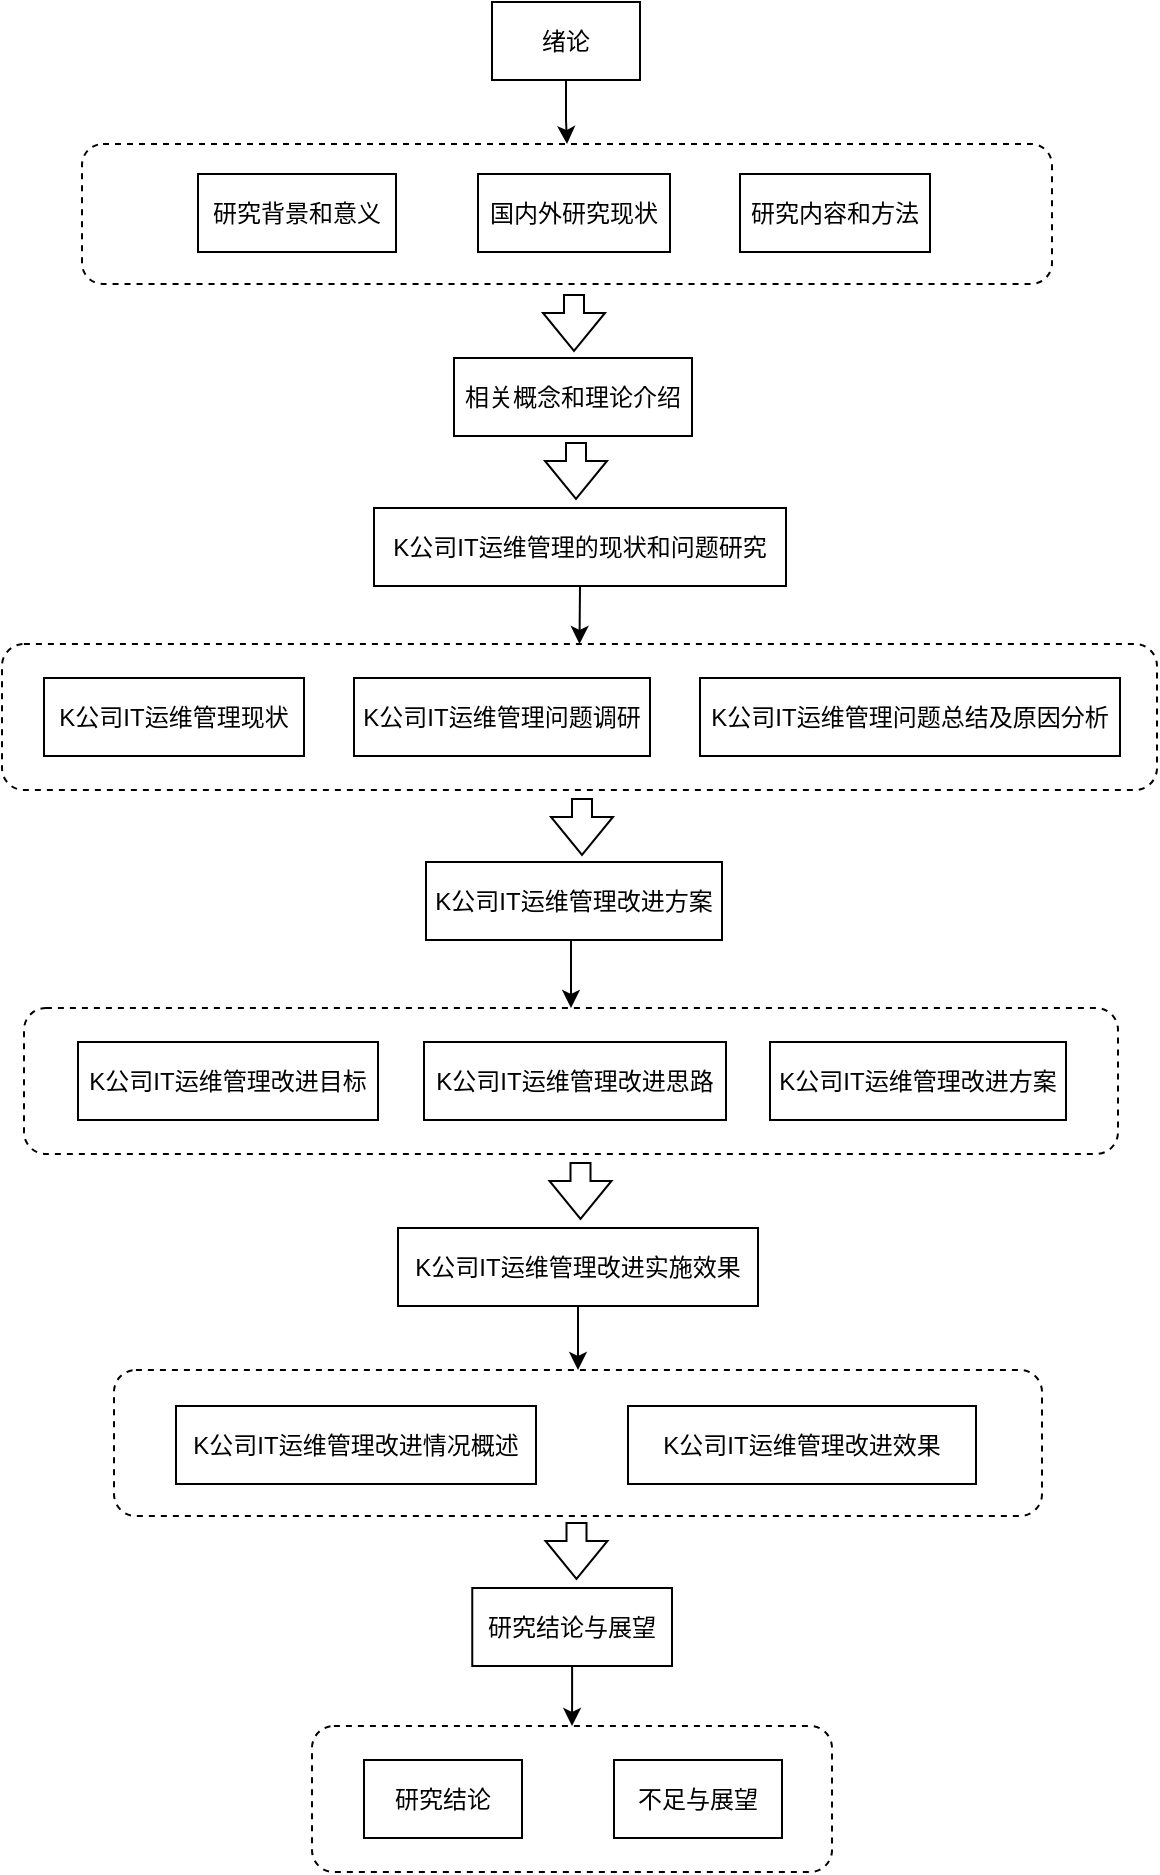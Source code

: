 <mxfile version="21.3.7" type="github">
  <diagram name="第 1 页" id="5nfiAcH3a8hfUNFr2KXr">
    <mxGraphModel dx="1905" dy="939" grid="0" gridSize="10" guides="1" tooltips="1" connect="1" arrows="1" fold="1" page="0" pageScale="1" pageWidth="826" pageHeight="1169" math="0" shadow="0">
      <root>
        <mxCell id="0" />
        <mxCell id="1" parent="0" />
        <mxCell id="buEf3MoVesZdlT2kTQ1f-24" value="" style="rounded=1;whiteSpace=wrap;html=1;dashed=1;" vertex="1" parent="1">
          <mxGeometry x="305" y="950" width="260" height="73" as="geometry" />
        </mxCell>
        <mxCell id="buEf3MoVesZdlT2kTQ1f-23" value="" style="rounded=1;whiteSpace=wrap;html=1;dashed=1;" vertex="1" parent="1">
          <mxGeometry x="206" y="772" width="464" height="73" as="geometry" />
        </mxCell>
        <mxCell id="buEf3MoVesZdlT2kTQ1f-22" value="" style="rounded=1;whiteSpace=wrap;html=1;dashed=1;" vertex="1" parent="1">
          <mxGeometry x="161" y="591" width="547" height="73" as="geometry" />
        </mxCell>
        <mxCell id="buEf3MoVesZdlT2kTQ1f-21" value="" style="rounded=1;whiteSpace=wrap;html=1;dashed=1;" vertex="1" parent="1">
          <mxGeometry x="150" y="409" width="577.5" height="73" as="geometry" />
        </mxCell>
        <mxCell id="buEf3MoVesZdlT2kTQ1f-20" value="" style="rounded=1;whiteSpace=wrap;html=1;dashed=1;" vertex="1" parent="1">
          <mxGeometry x="190" y="159" width="485" height="70" as="geometry" />
        </mxCell>
        <mxCell id="buEf3MoVesZdlT2kTQ1f-27" style="edgeStyle=orthogonalEdgeStyle;rounded=0;orthogonalLoop=1;jettySize=auto;html=1;entryX=0.5;entryY=0;entryDx=0;entryDy=0;" edge="1" parent="1" source="buEf3MoVesZdlT2kTQ1f-1" target="buEf3MoVesZdlT2kTQ1f-20">
          <mxGeometry relative="1" as="geometry" />
        </mxCell>
        <mxCell id="buEf3MoVesZdlT2kTQ1f-1" value="绪论" style="rounded=0;whiteSpace=wrap;html=1;" vertex="1" parent="1">
          <mxGeometry x="395" y="88" width="74" height="39" as="geometry" />
        </mxCell>
        <mxCell id="buEf3MoVesZdlT2kTQ1f-2" value="研究内容和方法" style="rounded=0;whiteSpace=wrap;html=1;" vertex="1" parent="1">
          <mxGeometry x="519" y="174" width="95" height="39" as="geometry" />
        </mxCell>
        <mxCell id="buEf3MoVesZdlT2kTQ1f-3" value="国内外研究现状" style="rounded=0;whiteSpace=wrap;html=1;" vertex="1" parent="1">
          <mxGeometry x="388" y="174" width="96" height="39" as="geometry" />
        </mxCell>
        <mxCell id="buEf3MoVesZdlT2kTQ1f-4" value="研究背景和意义" style="rounded=0;whiteSpace=wrap;html=1;" vertex="1" parent="1">
          <mxGeometry x="248" y="174" width="99" height="39" as="geometry" />
        </mxCell>
        <mxCell id="buEf3MoVesZdlT2kTQ1f-5" value="相关概念和理论介绍" style="rounded=0;whiteSpace=wrap;html=1;" vertex="1" parent="1">
          <mxGeometry x="376" y="266" width="119" height="39" as="geometry" />
        </mxCell>
        <mxCell id="buEf3MoVesZdlT2kTQ1f-29" style="edgeStyle=orthogonalEdgeStyle;rounded=0;orthogonalLoop=1;jettySize=auto;html=1;exitX=0.5;exitY=1;exitDx=0;exitDy=0;entryX=0.5;entryY=0;entryDx=0;entryDy=0;" edge="1" parent="1" source="buEf3MoVesZdlT2kTQ1f-6" target="buEf3MoVesZdlT2kTQ1f-21">
          <mxGeometry relative="1" as="geometry" />
        </mxCell>
        <mxCell id="buEf3MoVesZdlT2kTQ1f-6" value="&lt;p class=&quot;MsoNormal&quot;&gt;&lt;font style=&quot;font-size: 12px;&quot;&gt;K公司IT运维管理的现状和问题&lt;font style=&quot;&quot;&gt;研究&lt;/font&gt;&lt;/font&gt;&lt;/p&gt;" style="rounded=0;whiteSpace=wrap;html=1;" vertex="1" parent="1">
          <mxGeometry x="336" y="341" width="206" height="39" as="geometry" />
        </mxCell>
        <mxCell id="buEf3MoVesZdlT2kTQ1f-7" value="&lt;p class=&quot;MsoNormal&quot;&gt;&lt;font style=&quot;font-size: 12px;&quot;&gt;K公司IT运维管理现状&lt;/font&gt;&lt;/p&gt;" style="rounded=0;whiteSpace=wrap;html=1;" vertex="1" parent="1">
          <mxGeometry x="171" y="426" width="130" height="39" as="geometry" />
        </mxCell>
        <mxCell id="buEf3MoVesZdlT2kTQ1f-8" value="&lt;p class=&quot;MsoNormal&quot;&gt;&lt;font style=&quot;font-size: 12px;&quot;&gt;K公司IT运维管理问题调研&lt;/font&gt;&lt;/p&gt;" style="rounded=0;whiteSpace=wrap;html=1;" vertex="1" parent="1">
          <mxGeometry x="326" y="426" width="148" height="39" as="geometry" />
        </mxCell>
        <mxCell id="buEf3MoVesZdlT2kTQ1f-9" value="&lt;p class=&quot;MsoNormal&quot;&gt;&lt;font style=&quot;font-size: 12px;&quot;&gt;K公司IT运维管理问题总结及原因分析&lt;/font&gt;&lt;/p&gt;" style="rounded=0;whiteSpace=wrap;html=1;" vertex="1" parent="1">
          <mxGeometry x="499" y="426" width="210" height="39" as="geometry" />
        </mxCell>
        <mxCell id="buEf3MoVesZdlT2kTQ1f-32" style="edgeStyle=orthogonalEdgeStyle;rounded=0;orthogonalLoop=1;jettySize=auto;html=1;exitX=0.5;exitY=1;exitDx=0;exitDy=0;entryX=0.5;entryY=0;entryDx=0;entryDy=0;" edge="1" parent="1" source="buEf3MoVesZdlT2kTQ1f-10" target="buEf3MoVesZdlT2kTQ1f-22">
          <mxGeometry relative="1" as="geometry" />
        </mxCell>
        <mxCell id="buEf3MoVesZdlT2kTQ1f-10" value="&lt;p class=&quot;MsoNormal&quot;&gt;&lt;font style=&quot;font-size: 12px;&quot;&gt;K公司IT运维管理改进方案&lt;/font&gt;&lt;/p&gt;" style="rounded=0;whiteSpace=wrap;html=1;" vertex="1" parent="1">
          <mxGeometry x="362" y="518" width="148" height="39" as="geometry" />
        </mxCell>
        <mxCell id="buEf3MoVesZdlT2kTQ1f-11" value="&lt;p class=&quot;MsoNormal&quot;&gt;&lt;font style=&quot;font-size: 12px;&quot;&gt;K公司IT运维管理改进目标&lt;/font&gt;&lt;/p&gt;" style="rounded=0;whiteSpace=wrap;html=1;" vertex="1" parent="1">
          <mxGeometry x="188" y="608" width="150" height="39" as="geometry" />
        </mxCell>
        <mxCell id="buEf3MoVesZdlT2kTQ1f-12" value="&lt;p class=&quot;MsoNormal&quot;&gt;&lt;font style=&quot;font-size: 12px;&quot;&gt;K公司IT运维管理改进思路&lt;/font&gt;&lt;/p&gt;" style="rounded=0;whiteSpace=wrap;html=1;" vertex="1" parent="1">
          <mxGeometry x="361" y="608" width="151" height="39" as="geometry" />
        </mxCell>
        <mxCell id="buEf3MoVesZdlT2kTQ1f-13" value="&lt;p class=&quot;MsoNormal&quot;&gt;&lt;font style=&quot;font-size: 12px;&quot;&gt;K公司IT运维管理改进方案&lt;/font&gt;&lt;/p&gt;" style="rounded=0;whiteSpace=wrap;html=1;" vertex="1" parent="1">
          <mxGeometry x="534" y="608" width="148" height="39" as="geometry" />
        </mxCell>
        <mxCell id="buEf3MoVesZdlT2kTQ1f-33" style="edgeStyle=orthogonalEdgeStyle;rounded=0;orthogonalLoop=1;jettySize=auto;html=1;entryX=0.5;entryY=0;entryDx=0;entryDy=0;" edge="1" parent="1" source="buEf3MoVesZdlT2kTQ1f-14" target="buEf3MoVesZdlT2kTQ1f-23">
          <mxGeometry relative="1" as="geometry" />
        </mxCell>
        <mxCell id="buEf3MoVesZdlT2kTQ1f-14" value="&lt;p class=&quot;MsoNormal&quot;&gt;&lt;font style=&quot;font-size: 12px;&quot;&gt;K公司IT运维管理改进实施效果&lt;/font&gt;&lt;/p&gt;" style="rounded=0;whiteSpace=wrap;html=1;" vertex="1" parent="1">
          <mxGeometry x="348" y="701" width="180" height="39" as="geometry" />
        </mxCell>
        <mxCell id="buEf3MoVesZdlT2kTQ1f-15" value="&lt;p class=&quot;MsoNormal&quot;&gt;&lt;font style=&quot;font-size: 12px;&quot;&gt;K公司IT运维管理改进情况概述&lt;/font&gt;&lt;/p&gt;" style="rounded=0;whiteSpace=wrap;html=1;" vertex="1" parent="1">
          <mxGeometry x="237" y="790" width="180" height="39" as="geometry" />
        </mxCell>
        <mxCell id="buEf3MoVesZdlT2kTQ1f-16" value="&lt;p class=&quot;MsoNormal&quot;&gt;&lt;font style=&quot;font-size: 12px;&quot;&gt;K公司IT运维管理改进效果&lt;/font&gt;&lt;/p&gt;" style="rounded=0;whiteSpace=wrap;html=1;" vertex="1" parent="1">
          <mxGeometry x="463" y="790" width="174" height="39" as="geometry" />
        </mxCell>
        <mxCell id="buEf3MoVesZdlT2kTQ1f-34" style="edgeStyle=orthogonalEdgeStyle;rounded=0;orthogonalLoop=1;jettySize=auto;html=1;entryX=0.5;entryY=0;entryDx=0;entryDy=0;" edge="1" parent="1" source="buEf3MoVesZdlT2kTQ1f-17" target="buEf3MoVesZdlT2kTQ1f-24">
          <mxGeometry relative="1" as="geometry" />
        </mxCell>
        <mxCell id="buEf3MoVesZdlT2kTQ1f-17" value="&lt;p class=&quot;MsoNormal&quot;&gt;&lt;font style=&quot;font-size: 12px;&quot;&gt;研究结论与展望&lt;/font&gt;&lt;/p&gt;" style="rounded=0;whiteSpace=wrap;html=1;" vertex="1" parent="1">
          <mxGeometry x="385.13" y="881" width="99.87" height="39" as="geometry" />
        </mxCell>
        <mxCell id="buEf3MoVesZdlT2kTQ1f-18" value="&lt;p class=&quot;MsoNormal&quot;&gt;&lt;font style=&quot;font-size: 12px;&quot;&gt;研究结论&lt;/font&gt;&lt;/p&gt;" style="rounded=0;whiteSpace=wrap;html=1;" vertex="1" parent="1">
          <mxGeometry x="331" y="967" width="79" height="39" as="geometry" />
        </mxCell>
        <mxCell id="buEf3MoVesZdlT2kTQ1f-19" value="&lt;p class=&quot;MsoNormal&quot;&gt;&lt;font style=&quot;font-size: 12px;&quot;&gt;不足与展望&lt;/font&gt;&lt;/p&gt;" style="rounded=0;whiteSpace=wrap;html=1;" vertex="1" parent="1">
          <mxGeometry x="456" y="967" width="84" height="39" as="geometry" />
        </mxCell>
        <mxCell id="buEf3MoVesZdlT2kTQ1f-25" value="" style="shape=flexArrow;endArrow=classic;html=1;rounded=0;" edge="1" parent="1">
          <mxGeometry width="50" height="50" relative="1" as="geometry">
            <mxPoint x="437" y="308" as="sourcePoint" />
            <mxPoint x="437" y="337" as="targetPoint" />
          </mxGeometry>
        </mxCell>
        <mxCell id="buEf3MoVesZdlT2kTQ1f-28" value="" style="shape=flexArrow;endArrow=classic;html=1;rounded=0;" edge="1" parent="1">
          <mxGeometry width="50" height="50" relative="1" as="geometry">
            <mxPoint x="436" y="234" as="sourcePoint" />
            <mxPoint x="436" y="263" as="targetPoint" />
          </mxGeometry>
        </mxCell>
        <mxCell id="buEf3MoVesZdlT2kTQ1f-30" value="" style="shape=flexArrow;endArrow=classic;html=1;rounded=0;" edge="1" parent="1">
          <mxGeometry width="50" height="50" relative="1" as="geometry">
            <mxPoint x="440" y="486" as="sourcePoint" />
            <mxPoint x="440" y="515" as="targetPoint" />
          </mxGeometry>
        </mxCell>
        <mxCell id="buEf3MoVesZdlT2kTQ1f-31" value="" style="shape=flexArrow;endArrow=classic;html=1;rounded=0;" edge="1" parent="1">
          <mxGeometry width="50" height="50" relative="1" as="geometry">
            <mxPoint x="439.25" y="668" as="sourcePoint" />
            <mxPoint x="439.25" y="697" as="targetPoint" />
          </mxGeometry>
        </mxCell>
        <mxCell id="buEf3MoVesZdlT2kTQ1f-35" value="" style="shape=flexArrow;endArrow=classic;html=1;rounded=0;" edge="1" parent="1">
          <mxGeometry width="50" height="50" relative="1" as="geometry">
            <mxPoint x="437.25" y="848" as="sourcePoint" />
            <mxPoint x="437.25" y="877" as="targetPoint" />
          </mxGeometry>
        </mxCell>
      </root>
    </mxGraphModel>
  </diagram>
</mxfile>
